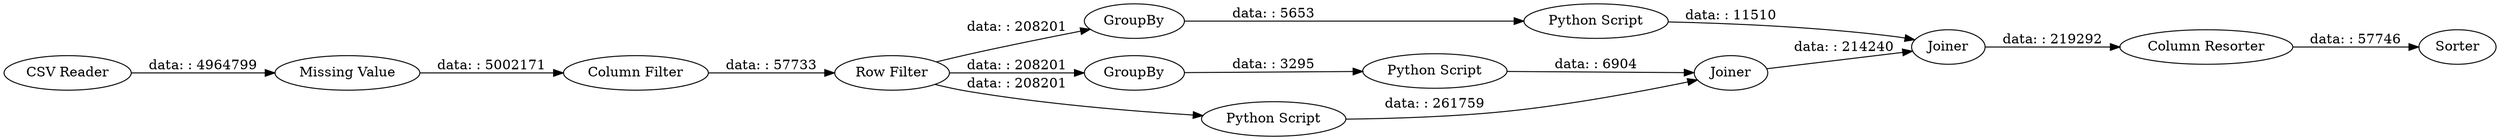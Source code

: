 digraph {
	"2950631898671656131_4" [label="Row Filter"]
	"2950631898671656131_2" [label="Column Filter"]
	"2950631898671656131_10" [label=Joiner]
	"2950631898671656131_9" [label=Joiner]
	"2950631898671656131_13" [label=Sorter]
	"2950631898671656131_12" [label="Missing Value"]
	"2950631898671656131_6" [label=GroupBy]
	"2950631898671656131_8" [label="Python Script"]
	"2950631898671656131_1" [label="CSV Reader"]
	"2950631898671656131_7" [label="Python Script"]
	"2950631898671656131_5" [label=GroupBy]
	"2950631898671656131_11" [label="Column Resorter"]
	"2950631898671656131_3" [label="Python Script"]
	"2950631898671656131_3" -> "2950631898671656131_9" [label="data: : 261759"]
	"2950631898671656131_11" -> "2950631898671656131_13" [label="data: : 57746"]
	"2950631898671656131_9" -> "2950631898671656131_10" [label="data: : 214240"]
	"2950631898671656131_1" -> "2950631898671656131_12" [label="data: : 4964799"]
	"2950631898671656131_12" -> "2950631898671656131_2" [label="data: : 5002171"]
	"2950631898671656131_4" -> "2950631898671656131_3" [label="data: : 208201"]
	"2950631898671656131_5" -> "2950631898671656131_7" [label="data: : 3295"]
	"2950631898671656131_6" -> "2950631898671656131_8" [label="data: : 5653"]
	"2950631898671656131_8" -> "2950631898671656131_10" [label="data: : 11510"]
	"2950631898671656131_10" -> "2950631898671656131_11" [label="data: : 219292"]
	"2950631898671656131_4" -> "2950631898671656131_5" [label="data: : 208201"]
	"2950631898671656131_2" -> "2950631898671656131_4" [label="data: : 57733"]
	"2950631898671656131_4" -> "2950631898671656131_6" [label="data: : 208201"]
	"2950631898671656131_7" -> "2950631898671656131_9" [label="data: : 6904"]
	rankdir=LR
}
